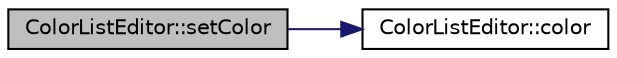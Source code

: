 digraph "ColorListEditor::setColor"
{
  edge [fontname="Helvetica",fontsize="10",labelfontname="Helvetica",labelfontsize="10"];
  node [fontname="Helvetica",fontsize="10",shape=record];
  rankdir="LR";
  Node5 [label="ColorListEditor::setColor",height=0.2,width=0.4,color="black", fillcolor="grey75", style="filled", fontcolor="black"];
  Node5 -> Node6 [color="midnightblue",fontsize="10",style="solid",fontname="Helvetica"];
  Node6 [label="ColorListEditor::color",height=0.2,width=0.4,color="black", fillcolor="white", style="filled",URL="$class_color_list_editor.html#ad15af4d2e4add4957adf134407baad96"];
}
